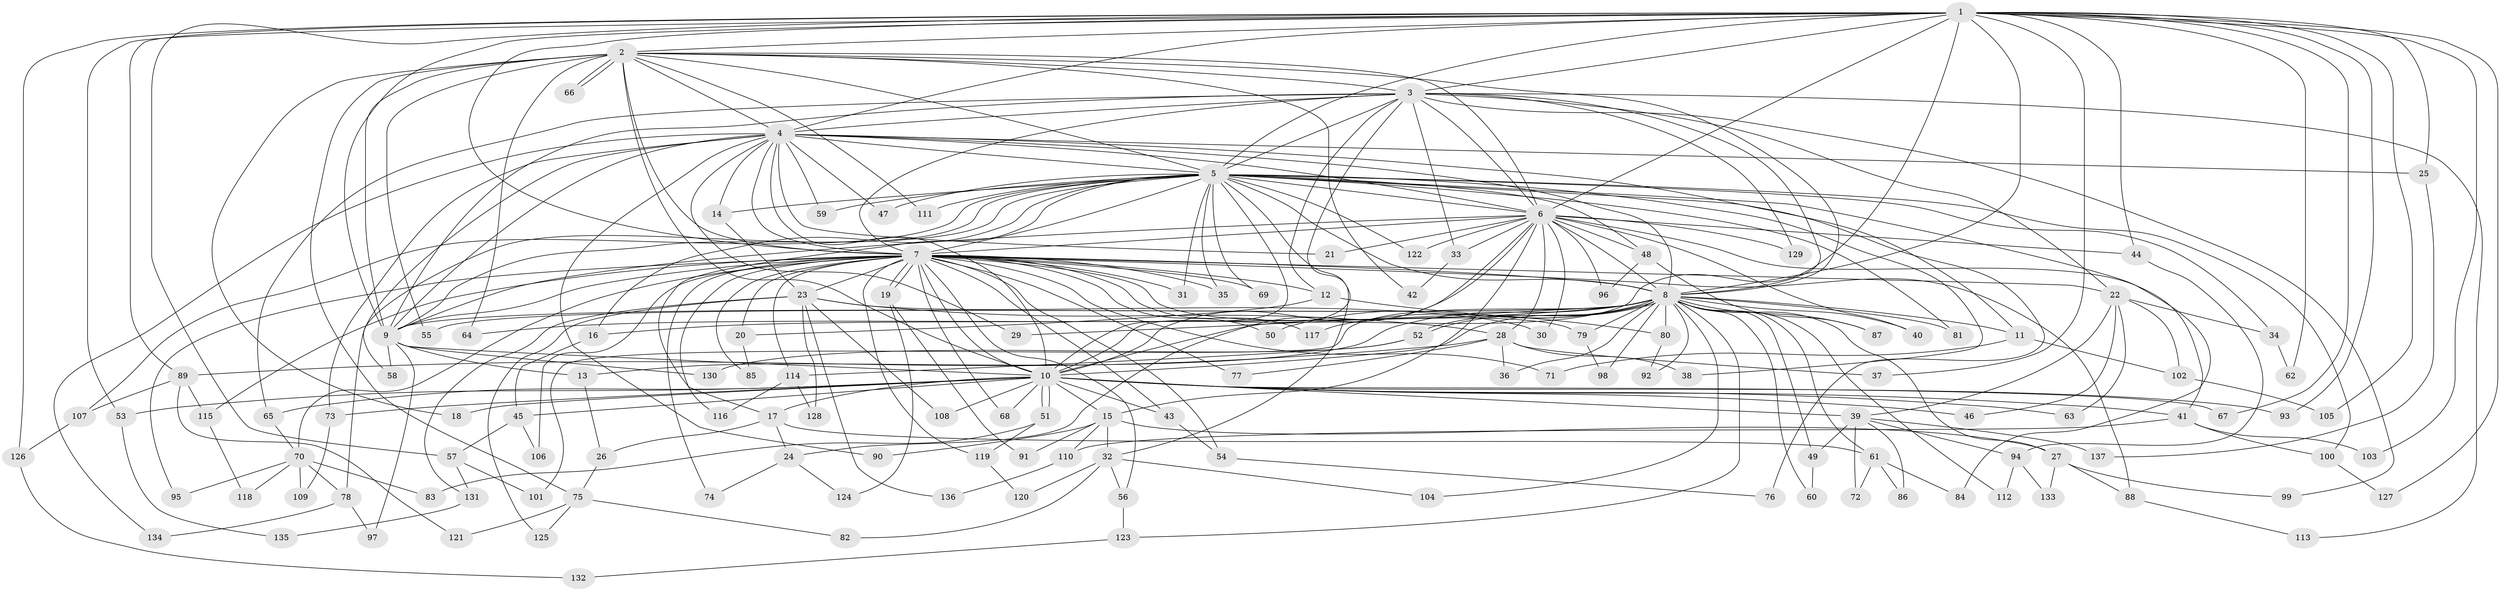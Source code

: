 // coarse degree distribution, {19: 0.023255813953488372, 11: 0.046511627906976744, 12: 0.023255813953488372, 15: 0.06976744186046512, 14: 0.023255813953488372, 22: 0.023255813953488372, 8: 0.046511627906976744, 9: 0.023255813953488372, 4: 0.046511627906976744, 18: 0.046511627906976744, 5: 0.023255813953488372, 7: 0.023255813953488372, 6: 0.023255813953488372, 2: 0.3488372093023256, 3: 0.18604651162790697, 1: 0.023255813953488372}
// Generated by graph-tools (version 1.1) at 2025/49/03/04/25 22:49:37]
// undirected, 137 vertices, 299 edges
graph export_dot {
  node [color=gray90,style=filled];
  1;
  2;
  3;
  4;
  5;
  6;
  7;
  8;
  9;
  10;
  11;
  12;
  13;
  14;
  15;
  16;
  17;
  18;
  19;
  20;
  21;
  22;
  23;
  24;
  25;
  26;
  27;
  28;
  29;
  30;
  31;
  32;
  33;
  34;
  35;
  36;
  37;
  38;
  39;
  40;
  41;
  42;
  43;
  44;
  45;
  46;
  47;
  48;
  49;
  50;
  51;
  52;
  53;
  54;
  55;
  56;
  57;
  58;
  59;
  60;
  61;
  62;
  63;
  64;
  65;
  66;
  67;
  68;
  69;
  70;
  71;
  72;
  73;
  74;
  75;
  76;
  77;
  78;
  79;
  80;
  81;
  82;
  83;
  84;
  85;
  86;
  87;
  88;
  89;
  90;
  91;
  92;
  93;
  94;
  95;
  96;
  97;
  98;
  99;
  100;
  101;
  102;
  103;
  104;
  105;
  106;
  107;
  108;
  109;
  110;
  111;
  112;
  113;
  114;
  115;
  116;
  117;
  118;
  119;
  120;
  121;
  122;
  123;
  124;
  125;
  126;
  127;
  128;
  129;
  130;
  131;
  132;
  133;
  134;
  135;
  136;
  137;
  1 -- 2;
  1 -- 3;
  1 -- 4;
  1 -- 5;
  1 -- 6;
  1 -- 7;
  1 -- 8;
  1 -- 9;
  1 -- 10;
  1 -- 25;
  1 -- 37;
  1 -- 44;
  1 -- 53;
  1 -- 57;
  1 -- 62;
  1 -- 67;
  1 -- 89;
  1 -- 93;
  1 -- 103;
  1 -- 105;
  1 -- 126;
  1 -- 127;
  2 -- 3;
  2 -- 4;
  2 -- 5;
  2 -- 6;
  2 -- 7;
  2 -- 8;
  2 -- 9;
  2 -- 10;
  2 -- 18;
  2 -- 42;
  2 -- 55;
  2 -- 64;
  2 -- 66;
  2 -- 66;
  2 -- 75;
  2 -- 111;
  3 -- 4;
  3 -- 5;
  3 -- 6;
  3 -- 7;
  3 -- 8;
  3 -- 9;
  3 -- 10;
  3 -- 12;
  3 -- 22;
  3 -- 33;
  3 -- 65;
  3 -- 99;
  3 -- 113;
  3 -- 129;
  4 -- 5;
  4 -- 6;
  4 -- 7;
  4 -- 8;
  4 -- 9;
  4 -- 10;
  4 -- 11;
  4 -- 14;
  4 -- 21;
  4 -- 25;
  4 -- 29;
  4 -- 47;
  4 -- 58;
  4 -- 59;
  4 -- 73;
  4 -- 90;
  4 -- 134;
  5 -- 6;
  5 -- 7;
  5 -- 8;
  5 -- 9;
  5 -- 10;
  5 -- 14;
  5 -- 16;
  5 -- 17;
  5 -- 31;
  5 -- 32;
  5 -- 34;
  5 -- 35;
  5 -- 38;
  5 -- 47;
  5 -- 48;
  5 -- 59;
  5 -- 69;
  5 -- 76;
  5 -- 78;
  5 -- 81;
  5 -- 84;
  5 -- 100;
  5 -- 107;
  5 -- 111;
  5 -- 122;
  6 -- 7;
  6 -- 8;
  6 -- 9;
  6 -- 10;
  6 -- 15;
  6 -- 21;
  6 -- 24;
  6 -- 28;
  6 -- 30;
  6 -- 33;
  6 -- 40;
  6 -- 41;
  6 -- 44;
  6 -- 48;
  6 -- 96;
  6 -- 122;
  6 -- 129;
  7 -- 8;
  7 -- 9;
  7 -- 10;
  7 -- 12;
  7 -- 19;
  7 -- 19;
  7 -- 20;
  7 -- 22;
  7 -- 23;
  7 -- 31;
  7 -- 35;
  7 -- 43;
  7 -- 50;
  7 -- 54;
  7 -- 56;
  7 -- 68;
  7 -- 69;
  7 -- 70;
  7 -- 71;
  7 -- 74;
  7 -- 77;
  7 -- 79;
  7 -- 85;
  7 -- 88;
  7 -- 95;
  7 -- 106;
  7 -- 114;
  7 -- 115;
  7 -- 116;
  7 -- 117;
  7 -- 119;
  8 -- 9;
  8 -- 10;
  8 -- 11;
  8 -- 13;
  8 -- 16;
  8 -- 27;
  8 -- 29;
  8 -- 36;
  8 -- 40;
  8 -- 49;
  8 -- 50;
  8 -- 52;
  8 -- 52;
  8 -- 55;
  8 -- 60;
  8 -- 61;
  8 -- 64;
  8 -- 79;
  8 -- 80;
  8 -- 81;
  8 -- 87;
  8 -- 92;
  8 -- 98;
  8 -- 101;
  8 -- 104;
  8 -- 112;
  8 -- 117;
  8 -- 123;
  9 -- 10;
  9 -- 13;
  9 -- 58;
  9 -- 97;
  9 -- 130;
  10 -- 15;
  10 -- 17;
  10 -- 18;
  10 -- 39;
  10 -- 41;
  10 -- 43;
  10 -- 45;
  10 -- 46;
  10 -- 51;
  10 -- 51;
  10 -- 53;
  10 -- 63;
  10 -- 65;
  10 -- 67;
  10 -- 68;
  10 -- 73;
  10 -- 93;
  10 -- 108;
  11 -- 71;
  11 -- 102;
  12 -- 20;
  12 -- 80;
  13 -- 26;
  14 -- 23;
  15 -- 27;
  15 -- 32;
  15 -- 90;
  15 -- 91;
  15 -- 110;
  16 -- 45;
  17 -- 24;
  17 -- 26;
  17 -- 61;
  19 -- 91;
  19 -- 124;
  20 -- 85;
  22 -- 34;
  22 -- 39;
  22 -- 46;
  22 -- 63;
  22 -- 102;
  23 -- 28;
  23 -- 30;
  23 -- 108;
  23 -- 125;
  23 -- 128;
  23 -- 131;
  23 -- 136;
  24 -- 74;
  24 -- 124;
  25 -- 137;
  26 -- 75;
  27 -- 88;
  27 -- 99;
  27 -- 133;
  28 -- 36;
  28 -- 37;
  28 -- 38;
  28 -- 77;
  28 -- 89;
  32 -- 56;
  32 -- 82;
  32 -- 104;
  32 -- 120;
  33 -- 42;
  34 -- 62;
  39 -- 49;
  39 -- 72;
  39 -- 86;
  39 -- 94;
  39 -- 137;
  41 -- 100;
  41 -- 103;
  41 -- 110;
  43 -- 54;
  44 -- 94;
  45 -- 57;
  45 -- 106;
  48 -- 87;
  48 -- 96;
  49 -- 60;
  51 -- 83;
  51 -- 119;
  52 -- 114;
  52 -- 130;
  53 -- 135;
  54 -- 76;
  56 -- 123;
  57 -- 101;
  57 -- 131;
  61 -- 72;
  61 -- 84;
  61 -- 86;
  65 -- 70;
  70 -- 78;
  70 -- 83;
  70 -- 95;
  70 -- 109;
  70 -- 118;
  73 -- 109;
  75 -- 82;
  75 -- 121;
  75 -- 125;
  78 -- 97;
  78 -- 134;
  79 -- 98;
  80 -- 92;
  88 -- 113;
  89 -- 107;
  89 -- 115;
  89 -- 121;
  94 -- 112;
  94 -- 133;
  100 -- 127;
  102 -- 105;
  107 -- 126;
  110 -- 136;
  114 -- 116;
  114 -- 128;
  115 -- 118;
  119 -- 120;
  123 -- 132;
  126 -- 132;
  131 -- 135;
}
